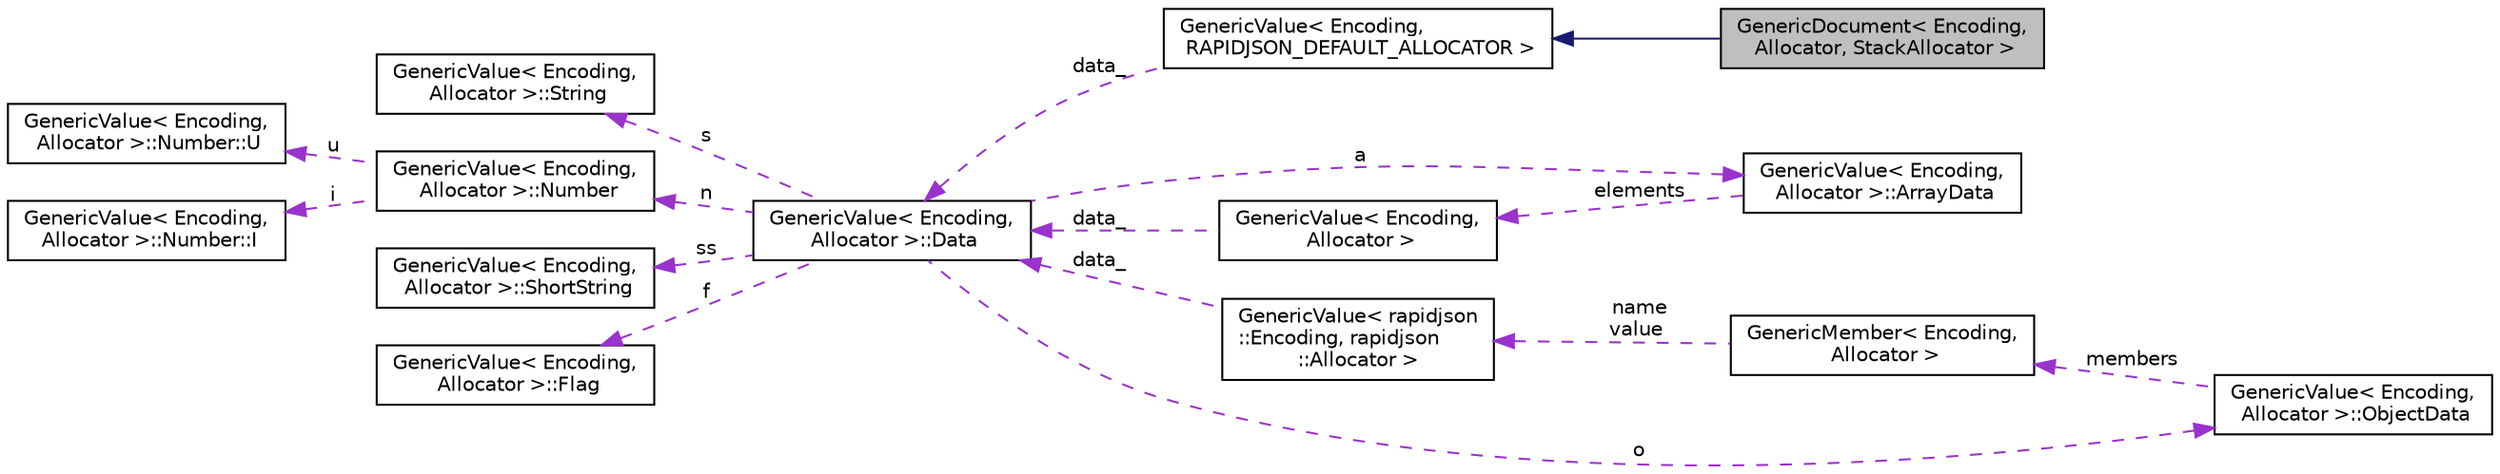 digraph "GenericDocument&lt; Encoding, Allocator, StackAllocator &gt;"
{
 // LATEX_PDF_SIZE
  edge [fontname="Helvetica",fontsize="10",labelfontname="Helvetica",labelfontsize="10"];
  node [fontname="Helvetica",fontsize="10",shape=record];
  rankdir="LR";
  Node1 [label="GenericDocument\< Encoding,\l Allocator, StackAllocator \>",height=0.2,width=0.4,color="black", fillcolor="grey75", style="filled", fontcolor="black",tooltip="A document for parsing JSON text as DOM."];
  Node2 -> Node1 [dir="back",color="midnightblue",fontsize="10",style="solid",fontname="Helvetica"];
  Node2 [label="GenericValue\< Encoding,\l RAPIDJSON_DEFAULT_ALLOCATOR \>",height=0.2,width=0.4,color="black", fillcolor="white", style="filled",URL="$classGenericValue.html",tooltip=" "];
  Node3 -> Node2 [dir="back",color="darkorchid3",fontsize="10",style="dashed",label=" data_" ,fontname="Helvetica"];
  Node3 [label="GenericValue\< Encoding,\l Allocator \>::Data",height=0.2,width=0.4,color="black", fillcolor="white", style="filled",URL="$unionGenericValue_1_1Data.html",tooltip=" "];
  Node4 -> Node3 [dir="back",color="darkorchid3",fontsize="10",style="dashed",label=" s" ,fontname="Helvetica"];
  Node4 [label="GenericValue\< Encoding,\l Allocator \>::String",height=0.2,width=0.4,color="black", fillcolor="white", style="filled",URL="$structGenericValue_1_1String.html",tooltip=" "];
  Node5 -> Node3 [dir="back",color="darkorchid3",fontsize="10",style="dashed",label=" a" ,fontname="Helvetica"];
  Node5 [label="GenericValue\< Encoding,\l Allocator \>::ArrayData",height=0.2,width=0.4,color="black", fillcolor="white", style="filled",URL="$structGenericValue_1_1ArrayData.html",tooltip=" "];
  Node6 -> Node5 [dir="back",color="darkorchid3",fontsize="10",style="dashed",label=" elements" ,fontname="Helvetica"];
  Node6 [label="GenericValue\< Encoding,\l Allocator \>",height=0.2,width=0.4,color="black", fillcolor="white", style="filled",URL="$classGenericValue.html",tooltip="Represents a JSON value. Use Value for UTF8 encoding and default allocator."];
  Node3 -> Node6 [dir="back",color="darkorchid3",fontsize="10",style="dashed",label=" data_" ,fontname="Helvetica"];
  Node7 -> Node3 [dir="back",color="darkorchid3",fontsize="10",style="dashed",label=" o" ,fontname="Helvetica"];
  Node7 [label="GenericValue\< Encoding,\l Allocator \>::ObjectData",height=0.2,width=0.4,color="black", fillcolor="white", style="filled",URL="$structGenericValue_1_1ObjectData.html",tooltip=" "];
  Node8 -> Node7 [dir="back",color="darkorchid3",fontsize="10",style="dashed",label=" members" ,fontname="Helvetica"];
  Node8 [label="GenericMember\< Encoding,\l Allocator \>",height=0.2,width=0.4,color="black", fillcolor="white", style="filled",URL="$classGenericMember.html",tooltip="Name-value pair in a JSON object value."];
  Node9 -> Node8 [dir="back",color="darkorchid3",fontsize="10",style="dashed",label=" name\nvalue" ,fontname="Helvetica"];
  Node9 [label="GenericValue\< rapidjson\l::Encoding, rapidjson\l::Allocator \>",height=0.2,width=0.4,color="black", fillcolor="white", style="filled",URL="$classGenericValue.html",tooltip=" "];
  Node3 -> Node9 [dir="back",color="darkorchid3",fontsize="10",style="dashed",label=" data_" ,fontname="Helvetica"];
  Node10 -> Node3 [dir="back",color="darkorchid3",fontsize="10",style="dashed",label=" n" ,fontname="Helvetica"];
  Node10 [label="GenericValue\< Encoding,\l Allocator \>::Number",height=0.2,width=0.4,color="black", fillcolor="white", style="filled",URL="$unionGenericValue_1_1Number.html",tooltip=" "];
  Node11 -> Node10 [dir="back",color="darkorchid3",fontsize="10",style="dashed",label=" u" ,fontname="Helvetica"];
  Node11 [label="GenericValue\< Encoding,\l Allocator \>::Number::U",height=0.2,width=0.4,color="black", fillcolor="white", style="filled",URL="$structGenericValue_1_1Number_1_1U.html",tooltip=" "];
  Node12 -> Node10 [dir="back",color="darkorchid3",fontsize="10",style="dashed",label=" i" ,fontname="Helvetica"];
  Node12 [label="GenericValue\< Encoding,\l Allocator \>::Number::I",height=0.2,width=0.4,color="black", fillcolor="white", style="filled",URL="$structGenericValue_1_1Number_1_1I.html",tooltip=" "];
  Node13 -> Node3 [dir="back",color="darkorchid3",fontsize="10",style="dashed",label=" ss" ,fontname="Helvetica"];
  Node13 [label="GenericValue\< Encoding,\l Allocator \>::ShortString",height=0.2,width=0.4,color="black", fillcolor="white", style="filled",URL="$structGenericValue_1_1ShortString.html",tooltip=" "];
  Node14 -> Node3 [dir="back",color="darkorchid3",fontsize="10",style="dashed",label=" f" ,fontname="Helvetica"];
  Node14 [label="GenericValue\< Encoding,\l Allocator \>::Flag",height=0.2,width=0.4,color="black", fillcolor="white", style="filled",URL="$structGenericValue_1_1Flag.html",tooltip=" "];
}
